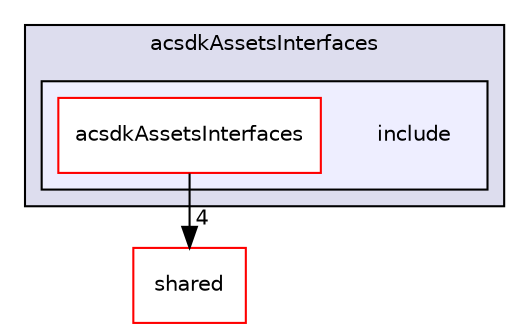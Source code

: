 digraph "/workplace/avs-device-sdk/capabilities/DavsClient/acsdkAssetsInterfaces/include" {
  compound=true
  node [ fontsize="10", fontname="Helvetica"];
  edge [ labelfontsize="10", labelfontname="Helvetica"];
  subgraph clusterdir_14afe551169e5fce2b1e13ac06c3b317 {
    graph [ bgcolor="#ddddee", pencolor="black", label="acsdkAssetsInterfaces" fontname="Helvetica", fontsize="10", URL="dir_14afe551169e5fce2b1e13ac06c3b317.html"]
  subgraph clusterdir_eebeb12b184e284ed7d15470b90645dd {
    graph [ bgcolor="#eeeeff", pencolor="black", label="" URL="dir_eebeb12b184e284ed7d15470b90645dd.html"];
    dir_eebeb12b184e284ed7d15470b90645dd [shape=plaintext label="include"];
    dir_54c85cb1e47727a6145cee32942eb961 [shape=box label="acsdkAssetsInterfaces" color="red" fillcolor="white" style="filled" URL="dir_54c85cb1e47727a6145cee32942eb961.html"];
  }
  }
  dir_9982052f7ce695d12571567315b2fafa [shape=box label="shared" fillcolor="white" style="filled" color="red" URL="dir_9982052f7ce695d12571567315b2fafa.html"];
  dir_54c85cb1e47727a6145cee32942eb961->dir_9982052f7ce695d12571567315b2fafa [headlabel="4", labeldistance=1.5 headhref="dir_000233_000116.html"];
}
